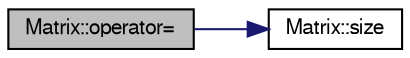digraph "Matrix::operator="
{
 // LATEX_PDF_SIZE
  edge [fontname="FreeSans",fontsize="10",labelfontname="FreeSans",labelfontsize="10"];
  node [fontname="FreeSans",fontsize="10",shape=record];
  rankdir="LR";
  Node1 [label="Matrix::operator=",height=0.2,width=0.4,color="black", fillcolor="grey75", style="filled", fontcolor="black",tooltip="Operacja przypisania dla macierzy, kazdy element macierzy m przypisuje do macierzy obiektu,..."];
  Node1 -> Node2 [color="midnightblue",fontsize="10",style="solid",fontname="FreeSans"];
  Node2 [label="Matrix::size",height=0.2,width=0.4,color="black", fillcolor="white", style="filled",URL="$a00084.html#a3a952058b788b08f01c07c0154e7ebc2",tooltip="Funkcja zwraca wielkosc macierzy w postaci liczby int (np dla macierzy 2x2 zwroci 2)."];
}
